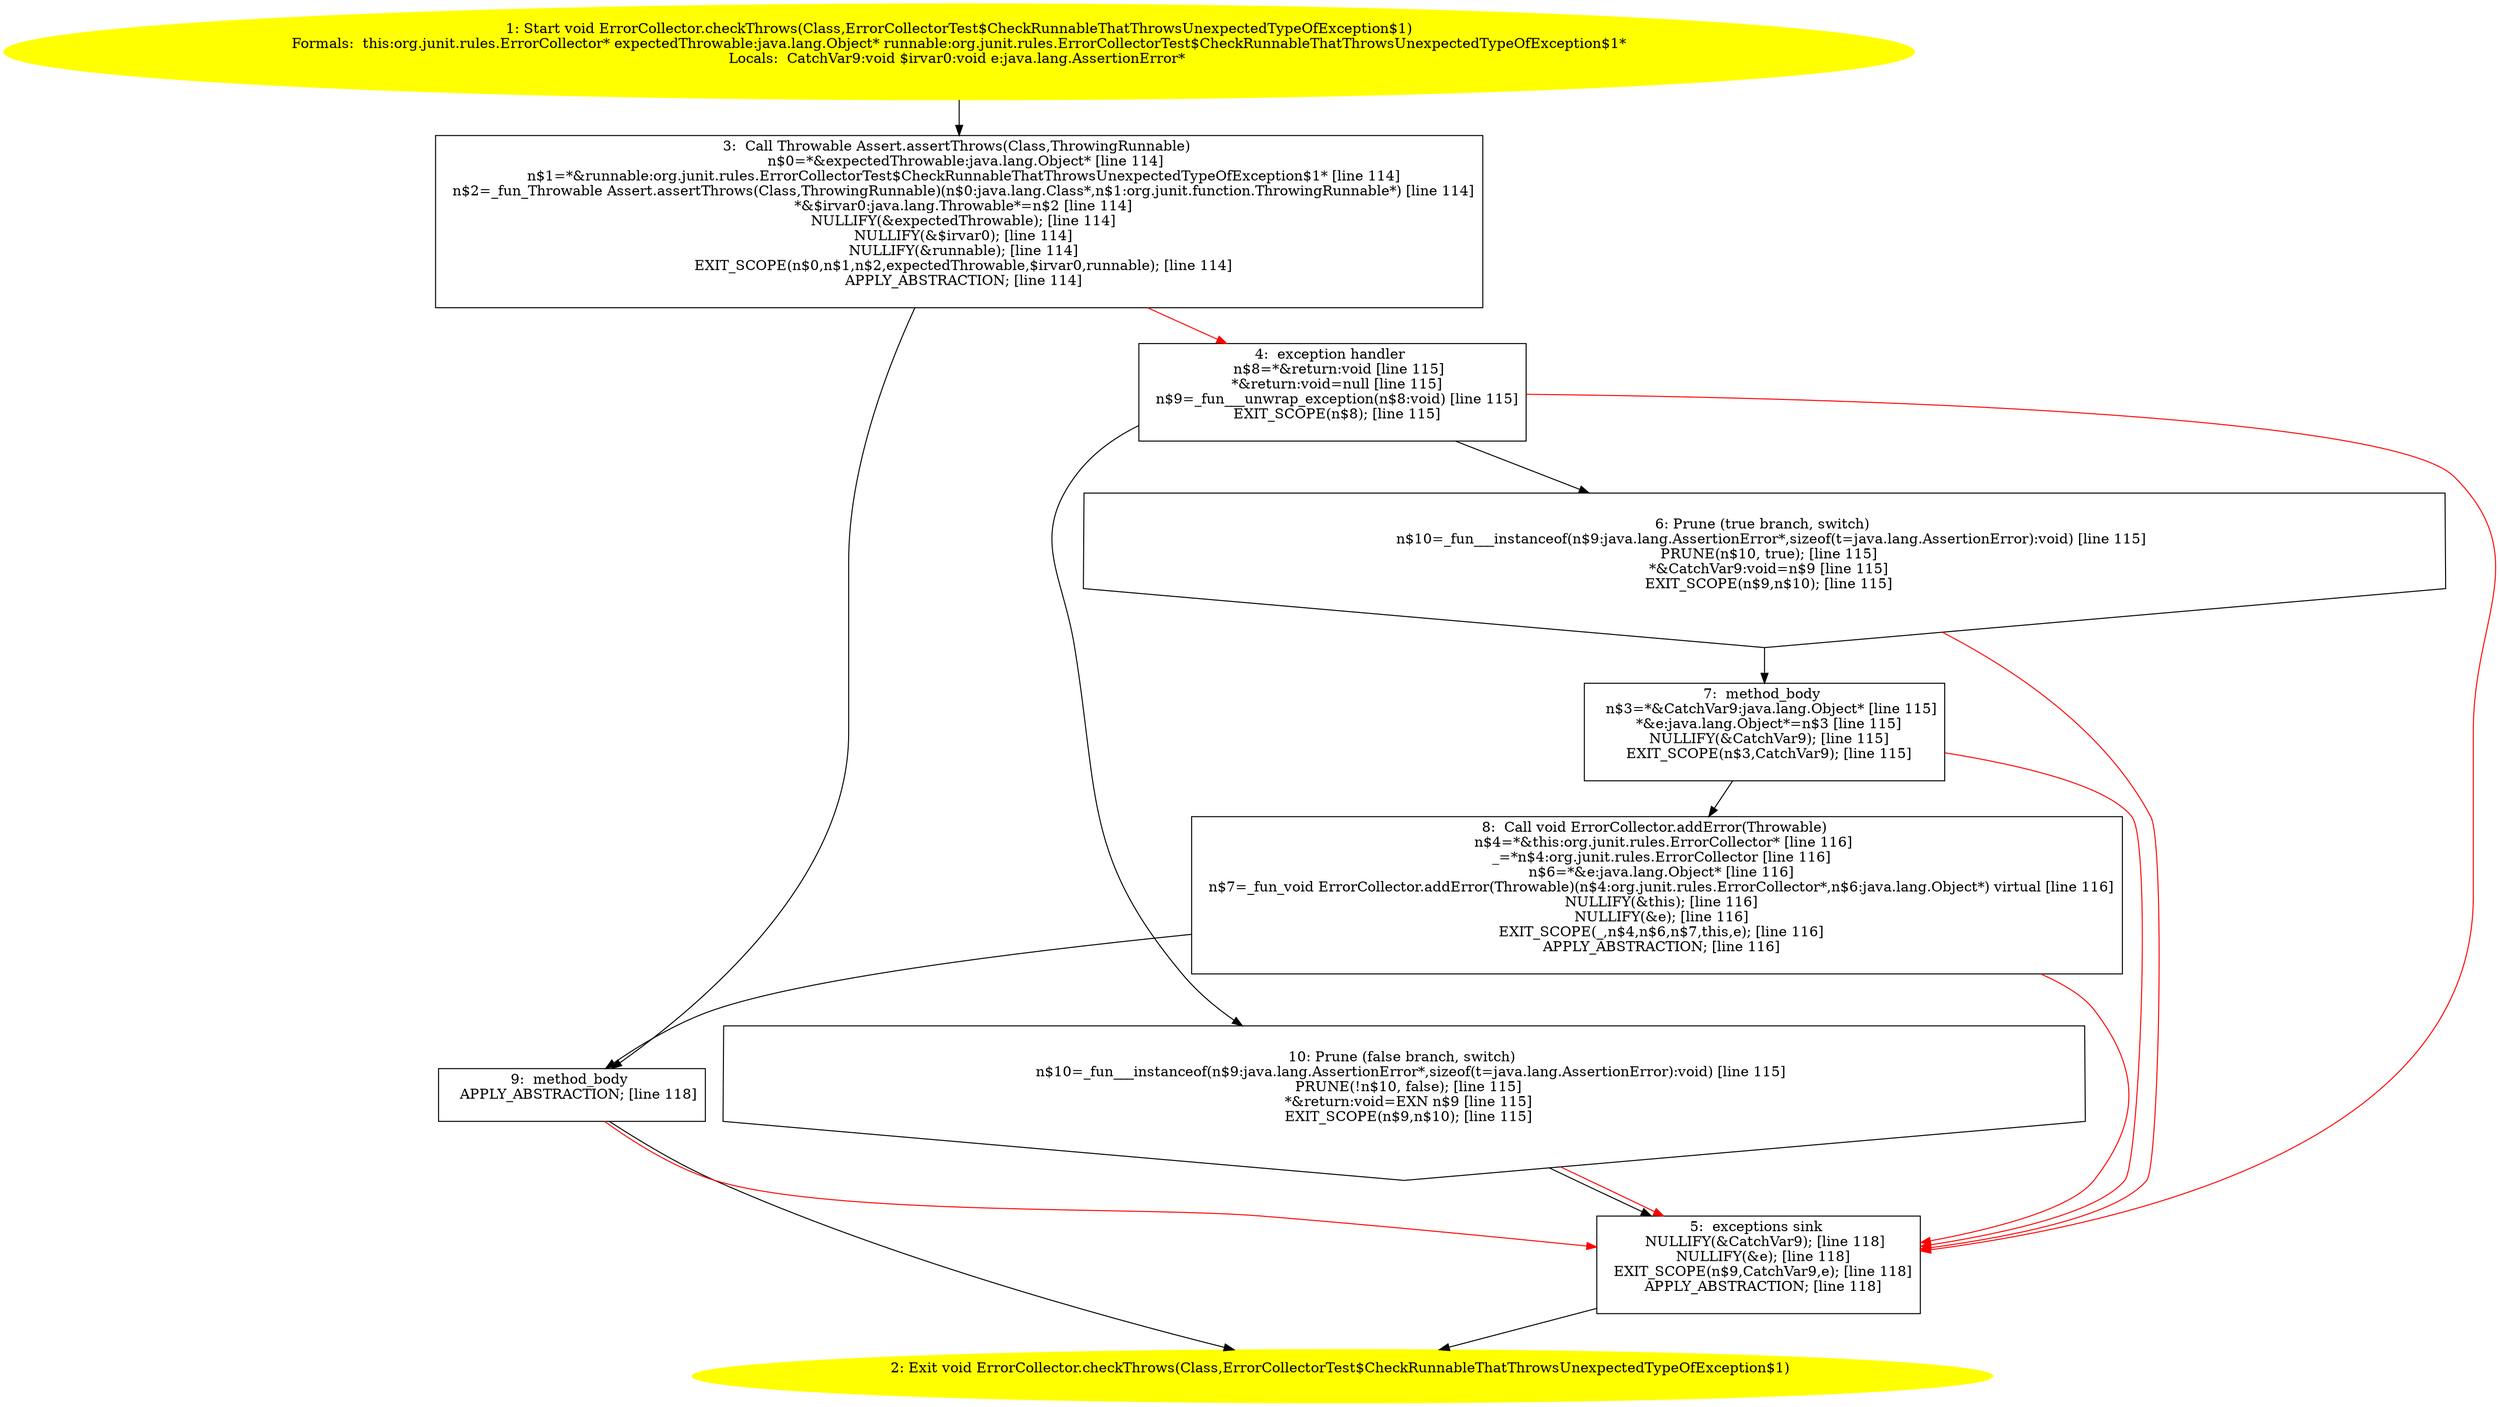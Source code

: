 /* @generated */
digraph cfg {
"org.junit.rules.ErrorCollector.checkThrows(java.lang.Class,org.junit.rules.ErrorCollectorTest$CheckR.223f2a3982de32f909e7f92c503e37ba_1" [label="1: Start void ErrorCollector.checkThrows(Class,ErrorCollectorTest$CheckRunnableThatThrowsUnexpectedTypeOfException$1)\nFormals:  this:org.junit.rules.ErrorCollector* expectedThrowable:java.lang.Object* runnable:org.junit.rules.ErrorCollectorTest$CheckRunnableThatThrowsUnexpectedTypeOfException$1*\nLocals:  CatchVar9:void $irvar0:void e:java.lang.AssertionError* \n  " color=yellow style=filled]
	

	 "org.junit.rules.ErrorCollector.checkThrows(java.lang.Class,org.junit.rules.ErrorCollectorTest$CheckR.223f2a3982de32f909e7f92c503e37ba_1" -> "org.junit.rules.ErrorCollector.checkThrows(java.lang.Class,org.junit.rules.ErrorCollectorTest$CheckR.223f2a3982de32f909e7f92c503e37ba_3" ;
"org.junit.rules.ErrorCollector.checkThrows(java.lang.Class,org.junit.rules.ErrorCollectorTest$CheckR.223f2a3982de32f909e7f92c503e37ba_2" [label="2: Exit void ErrorCollector.checkThrows(Class,ErrorCollectorTest$CheckRunnableThatThrowsUnexpectedTypeOfException$1) \n  " color=yellow style=filled]
	

"org.junit.rules.ErrorCollector.checkThrows(java.lang.Class,org.junit.rules.ErrorCollectorTest$CheckR.223f2a3982de32f909e7f92c503e37ba_3" [label="3:  Call Throwable Assert.assertThrows(Class,ThrowingRunnable) \n   n$0=*&expectedThrowable:java.lang.Object* [line 114]\n  n$1=*&runnable:org.junit.rules.ErrorCollectorTest$CheckRunnableThatThrowsUnexpectedTypeOfException$1* [line 114]\n  n$2=_fun_Throwable Assert.assertThrows(Class,ThrowingRunnable)(n$0:java.lang.Class*,n$1:org.junit.function.ThrowingRunnable*) [line 114]\n  *&$irvar0:java.lang.Throwable*=n$2 [line 114]\n  NULLIFY(&expectedThrowable); [line 114]\n  NULLIFY(&$irvar0); [line 114]\n  NULLIFY(&runnable); [line 114]\n  EXIT_SCOPE(n$0,n$1,n$2,expectedThrowable,$irvar0,runnable); [line 114]\n  APPLY_ABSTRACTION; [line 114]\n " shape="box"]
	

	 "org.junit.rules.ErrorCollector.checkThrows(java.lang.Class,org.junit.rules.ErrorCollectorTest$CheckR.223f2a3982de32f909e7f92c503e37ba_3" -> "org.junit.rules.ErrorCollector.checkThrows(java.lang.Class,org.junit.rules.ErrorCollectorTest$CheckR.223f2a3982de32f909e7f92c503e37ba_9" ;
	 "org.junit.rules.ErrorCollector.checkThrows(java.lang.Class,org.junit.rules.ErrorCollectorTest$CheckR.223f2a3982de32f909e7f92c503e37ba_3" -> "org.junit.rules.ErrorCollector.checkThrows(java.lang.Class,org.junit.rules.ErrorCollectorTest$CheckR.223f2a3982de32f909e7f92c503e37ba_4" [color="red" ];
"org.junit.rules.ErrorCollector.checkThrows(java.lang.Class,org.junit.rules.ErrorCollectorTest$CheckR.223f2a3982de32f909e7f92c503e37ba_4" [label="4:  exception handler \n   n$8=*&return:void [line 115]\n  *&return:void=null [line 115]\n  n$9=_fun___unwrap_exception(n$8:void) [line 115]\n  EXIT_SCOPE(n$8); [line 115]\n " shape="box"]
	

	 "org.junit.rules.ErrorCollector.checkThrows(java.lang.Class,org.junit.rules.ErrorCollectorTest$CheckR.223f2a3982de32f909e7f92c503e37ba_4" -> "org.junit.rules.ErrorCollector.checkThrows(java.lang.Class,org.junit.rules.ErrorCollectorTest$CheckR.223f2a3982de32f909e7f92c503e37ba_6" ;
	 "org.junit.rules.ErrorCollector.checkThrows(java.lang.Class,org.junit.rules.ErrorCollectorTest$CheckR.223f2a3982de32f909e7f92c503e37ba_4" -> "org.junit.rules.ErrorCollector.checkThrows(java.lang.Class,org.junit.rules.ErrorCollectorTest$CheckR.223f2a3982de32f909e7f92c503e37ba_10" ;
	 "org.junit.rules.ErrorCollector.checkThrows(java.lang.Class,org.junit.rules.ErrorCollectorTest$CheckR.223f2a3982de32f909e7f92c503e37ba_4" -> "org.junit.rules.ErrorCollector.checkThrows(java.lang.Class,org.junit.rules.ErrorCollectorTest$CheckR.223f2a3982de32f909e7f92c503e37ba_5" [color="red" ];
"org.junit.rules.ErrorCollector.checkThrows(java.lang.Class,org.junit.rules.ErrorCollectorTest$CheckR.223f2a3982de32f909e7f92c503e37ba_5" [label="5:  exceptions sink \n   NULLIFY(&CatchVar9); [line 118]\n  NULLIFY(&e); [line 118]\n  EXIT_SCOPE(n$9,CatchVar9,e); [line 118]\n  APPLY_ABSTRACTION; [line 118]\n " shape="box"]
	

	 "org.junit.rules.ErrorCollector.checkThrows(java.lang.Class,org.junit.rules.ErrorCollectorTest$CheckR.223f2a3982de32f909e7f92c503e37ba_5" -> "org.junit.rules.ErrorCollector.checkThrows(java.lang.Class,org.junit.rules.ErrorCollectorTest$CheckR.223f2a3982de32f909e7f92c503e37ba_2" ;
"org.junit.rules.ErrorCollector.checkThrows(java.lang.Class,org.junit.rules.ErrorCollectorTest$CheckR.223f2a3982de32f909e7f92c503e37ba_6" [label="6: Prune (true branch, switch) \n   n$10=_fun___instanceof(n$9:java.lang.AssertionError*,sizeof(t=java.lang.AssertionError):void) [line 115]\n  PRUNE(n$10, true); [line 115]\n  *&CatchVar9:void=n$9 [line 115]\n  EXIT_SCOPE(n$9,n$10); [line 115]\n " shape="invhouse"]
	

	 "org.junit.rules.ErrorCollector.checkThrows(java.lang.Class,org.junit.rules.ErrorCollectorTest$CheckR.223f2a3982de32f909e7f92c503e37ba_6" -> "org.junit.rules.ErrorCollector.checkThrows(java.lang.Class,org.junit.rules.ErrorCollectorTest$CheckR.223f2a3982de32f909e7f92c503e37ba_7" ;
	 "org.junit.rules.ErrorCollector.checkThrows(java.lang.Class,org.junit.rules.ErrorCollectorTest$CheckR.223f2a3982de32f909e7f92c503e37ba_6" -> "org.junit.rules.ErrorCollector.checkThrows(java.lang.Class,org.junit.rules.ErrorCollectorTest$CheckR.223f2a3982de32f909e7f92c503e37ba_5" [color="red" ];
"org.junit.rules.ErrorCollector.checkThrows(java.lang.Class,org.junit.rules.ErrorCollectorTest$CheckR.223f2a3982de32f909e7f92c503e37ba_7" [label="7:  method_body \n   n$3=*&CatchVar9:java.lang.Object* [line 115]\n  *&e:java.lang.Object*=n$3 [line 115]\n  NULLIFY(&CatchVar9); [line 115]\n  EXIT_SCOPE(n$3,CatchVar9); [line 115]\n " shape="box"]
	

	 "org.junit.rules.ErrorCollector.checkThrows(java.lang.Class,org.junit.rules.ErrorCollectorTest$CheckR.223f2a3982de32f909e7f92c503e37ba_7" -> "org.junit.rules.ErrorCollector.checkThrows(java.lang.Class,org.junit.rules.ErrorCollectorTest$CheckR.223f2a3982de32f909e7f92c503e37ba_8" ;
	 "org.junit.rules.ErrorCollector.checkThrows(java.lang.Class,org.junit.rules.ErrorCollectorTest$CheckR.223f2a3982de32f909e7f92c503e37ba_7" -> "org.junit.rules.ErrorCollector.checkThrows(java.lang.Class,org.junit.rules.ErrorCollectorTest$CheckR.223f2a3982de32f909e7f92c503e37ba_5" [color="red" ];
"org.junit.rules.ErrorCollector.checkThrows(java.lang.Class,org.junit.rules.ErrorCollectorTest$CheckR.223f2a3982de32f909e7f92c503e37ba_8" [label="8:  Call void ErrorCollector.addError(Throwable) \n   n$4=*&this:org.junit.rules.ErrorCollector* [line 116]\n  _=*n$4:org.junit.rules.ErrorCollector [line 116]\n  n$6=*&e:java.lang.Object* [line 116]\n  n$7=_fun_void ErrorCollector.addError(Throwable)(n$4:org.junit.rules.ErrorCollector*,n$6:java.lang.Object*) virtual [line 116]\n  NULLIFY(&this); [line 116]\n  NULLIFY(&e); [line 116]\n  EXIT_SCOPE(_,n$4,n$6,n$7,this,e); [line 116]\n  APPLY_ABSTRACTION; [line 116]\n " shape="box"]
	

	 "org.junit.rules.ErrorCollector.checkThrows(java.lang.Class,org.junit.rules.ErrorCollectorTest$CheckR.223f2a3982de32f909e7f92c503e37ba_8" -> "org.junit.rules.ErrorCollector.checkThrows(java.lang.Class,org.junit.rules.ErrorCollectorTest$CheckR.223f2a3982de32f909e7f92c503e37ba_9" ;
	 "org.junit.rules.ErrorCollector.checkThrows(java.lang.Class,org.junit.rules.ErrorCollectorTest$CheckR.223f2a3982de32f909e7f92c503e37ba_8" -> "org.junit.rules.ErrorCollector.checkThrows(java.lang.Class,org.junit.rules.ErrorCollectorTest$CheckR.223f2a3982de32f909e7f92c503e37ba_5" [color="red" ];
"org.junit.rules.ErrorCollector.checkThrows(java.lang.Class,org.junit.rules.ErrorCollectorTest$CheckR.223f2a3982de32f909e7f92c503e37ba_9" [label="9:  method_body \n   APPLY_ABSTRACTION; [line 118]\n " shape="box"]
	

	 "org.junit.rules.ErrorCollector.checkThrows(java.lang.Class,org.junit.rules.ErrorCollectorTest$CheckR.223f2a3982de32f909e7f92c503e37ba_9" -> "org.junit.rules.ErrorCollector.checkThrows(java.lang.Class,org.junit.rules.ErrorCollectorTest$CheckR.223f2a3982de32f909e7f92c503e37ba_2" ;
	 "org.junit.rules.ErrorCollector.checkThrows(java.lang.Class,org.junit.rules.ErrorCollectorTest$CheckR.223f2a3982de32f909e7f92c503e37ba_9" -> "org.junit.rules.ErrorCollector.checkThrows(java.lang.Class,org.junit.rules.ErrorCollectorTest$CheckR.223f2a3982de32f909e7f92c503e37ba_5" [color="red" ];
"org.junit.rules.ErrorCollector.checkThrows(java.lang.Class,org.junit.rules.ErrorCollectorTest$CheckR.223f2a3982de32f909e7f92c503e37ba_10" [label="10: Prune (false branch, switch) \n   n$10=_fun___instanceof(n$9:java.lang.AssertionError*,sizeof(t=java.lang.AssertionError):void) [line 115]\n  PRUNE(!n$10, false); [line 115]\n  *&return:void=EXN n$9 [line 115]\n  EXIT_SCOPE(n$9,n$10); [line 115]\n " shape="invhouse"]
	

	 "org.junit.rules.ErrorCollector.checkThrows(java.lang.Class,org.junit.rules.ErrorCollectorTest$CheckR.223f2a3982de32f909e7f92c503e37ba_10" -> "org.junit.rules.ErrorCollector.checkThrows(java.lang.Class,org.junit.rules.ErrorCollectorTest$CheckR.223f2a3982de32f909e7f92c503e37ba_5" ;
	 "org.junit.rules.ErrorCollector.checkThrows(java.lang.Class,org.junit.rules.ErrorCollectorTest$CheckR.223f2a3982de32f909e7f92c503e37ba_10" -> "org.junit.rules.ErrorCollector.checkThrows(java.lang.Class,org.junit.rules.ErrorCollectorTest$CheckR.223f2a3982de32f909e7f92c503e37ba_5" [color="red" ];
}
